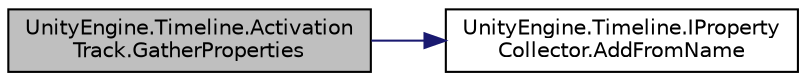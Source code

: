 digraph "UnityEngine.Timeline.ActivationTrack.GatherProperties"
{
 // LATEX_PDF_SIZE
  edge [fontname="Helvetica",fontsize="10",labelfontname="Helvetica",labelfontsize="10"];
  node [fontname="Helvetica",fontsize="10",shape=record];
  rankdir="LR";
  Node1 [label="UnityEngine.Timeline.Activation\lTrack.GatherProperties",height=0.2,width=0.4,color="black", fillcolor="grey75", style="filled", fontcolor="black",tooltip="Called by the Timeline Editor to gather properties requiring preview."];
  Node1 -> Node2 [color="midnightblue",fontsize="10",style="solid",fontname="Helvetica"];
  Node2 [label="UnityEngine.Timeline.IProperty\lCollector.AddFromName",height=0.2,width=0.4,color="black", fillcolor="white", style="filled",URL="$interface_unity_engine_1_1_timeline_1_1_i_property_collector.html#a16d43ced11cef5522db23c48166837c3",tooltip="Add property modifications using the serialized property name."];
}
